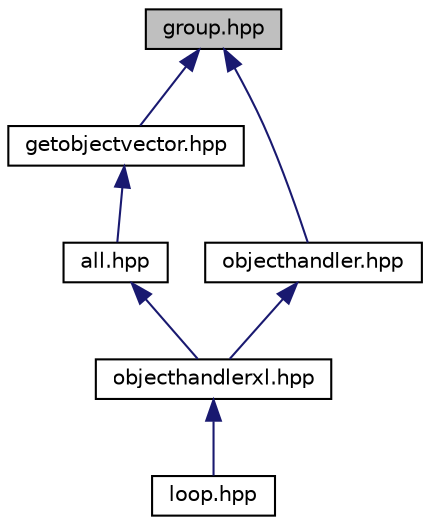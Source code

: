 digraph "group.hpp"
{
  edge [fontname="Helvetica",fontsize="10",labelfontname="Helvetica",labelfontsize="10"];
  node [fontname="Helvetica",fontsize="10",shape=record];
  Node25 [label="group.hpp",height=0.2,width=0.4,color="black", fillcolor="grey75", style="filled", fontcolor="black"];
  Node25 -> Node26 [dir="back",color="midnightblue",fontsize="10",style="solid",fontname="Helvetica"];
  Node26 [label="getobjectvector.hpp",height=0.2,width=0.4,color="black", fillcolor="white", style="filled",URL="$getobjectvector_8hpp.html",tooltip="Helper functions to facilitate retrieval of Object lists. "];
  Node26 -> Node27 [dir="back",color="midnightblue",fontsize="10",style="solid",fontname="Helvetica"];
  Node27 [label="all.hpp",height=0.2,width=0.4,color="black", fillcolor="white", style="filled",URL="$all_8hpp.html",tooltip="#includes for all Excel conversion functions "];
  Node27 -> Node28 [dir="back",color="midnightblue",fontsize="10",style="solid",fontname="Helvetica"];
  Node28 [label="objecthandlerxl.hpp",height=0.2,width=0.4,color="black", fillcolor="white", style="filled",URL="$objecthandlerxl_8hpp.html",tooltip="#includes for all functionality in ObjectHandler "];
  Node28 -> Node29 [dir="back",color="midnightblue",fontsize="10",style="solid",fontname="Helvetica"];
  Node29 [label="loop.hpp",height=0.2,width=0.4,color="black", fillcolor="white", style="filled",URL="$loop_8hpp.html",tooltip="Support for Excel functions which loop on an input value. "];
  Node25 -> Node30 [dir="back",color="midnightblue",fontsize="10",style="solid",fontname="Helvetica"];
  Node30 [label="objecthandler.hpp",height=0.2,width=0.4,color="black", fillcolor="white", style="filled",URL="$objecthandler_8hpp_source.html"];
  Node30 -> Node28 [dir="back",color="midnightblue",fontsize="10",style="solid",fontname="Helvetica"];
}
